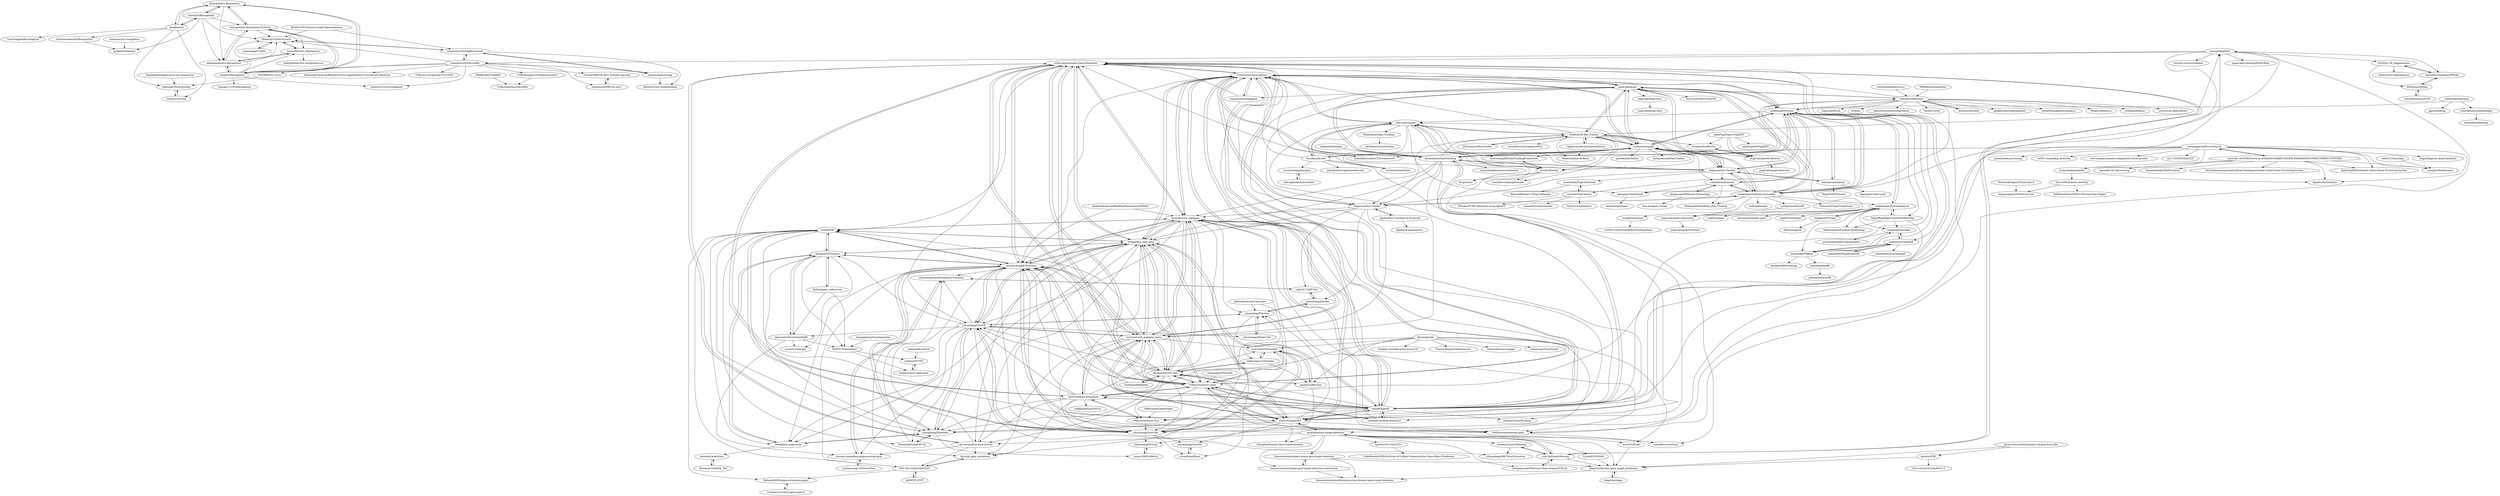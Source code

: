 digraph G {
"thuyngch/Iris-Recognition" -> "thuyngch/Iris-Recognition-PyTorch"
"thuyngch/Iris-Recognition" -> "bernii/IrisRecognition"
"thuyngch/Iris-Recognition" -> "mvjq/IrisRecognition"
"thuyngch/Iris-Recognition" -> "Qingbao/iris"
"thuyngch/Iris-Recognition" -> "akshatapatel/Iris-Recognition"
"pupil-labs/pupil" -> "CSAILVision/GazeCapture"
"pupil-labs/pupil" -> "trishume/eyeLike"
"pupil-labs/pupil" -> "esdalmaijer/PyGaze"
"pupil-labs/pupil" -> "antoinelame/GazeTracking"
"pupil-labs/pupil" -> "pupil-labs/hmd-eyes"
"pupil-labs/pupil" -> "YutaItoh/3D-Eye-Tracker"
"pupil-labs/pupil" -> "esdalmaijer/webcam-eyetracker"
"pupil-labs/pupil" -> "cvlab-uob/Awesome-Gaze-Estimation"
"pupil-labs/pupil" -> "swook/GazeML"
"pupil-labs/pupil" -> "EyeTrackVR/EyeTrackVR" ["e"=1]
"pupil-labs/pupil" -> "hugochan/Eye-Tracker"
"pupil-labs/pupil" -> "stepacool/Eye-Tracker"
"pupil-labs/pupil" -> "pupil-labs/pupil-community"
"pupil-labs/pupil" -> "mpatacchiola/deepgaze" ["e"=1]
"pupil-labs/pupil" -> "brownhci/WebGazer"
"1996scarlet/OpenVtuber" -> "1996scarlet/Laser-Eye" ["e"=1]
"antoinelame/GazeTracking" -> "CSAILVision/GazeCapture"
"antoinelame/GazeTracking" -> "pupil-labs/pupil"
"antoinelame/GazeTracking" -> "stepacool/Eye-Tracker"
"antoinelame/GazeTracking" -> "swook/GazeML"
"antoinelame/GazeTracking" -> "esdalmaijer/PyGaze"
"antoinelame/GazeTracking" -> "trishume/eyeLike"
"antoinelame/GazeTracking" -> "hysts/pytorch_mpiigaze_demo"
"antoinelame/GazeTracking" -> "cvlab-uob/Awesome-Gaze-Estimation"
"antoinelame/GazeTracking" -> "hugochan/Eye-Tracker"
"antoinelame/GazeTracking" -> "natanielruiz/deep-head-pose" ["e"=1]
"antoinelame/GazeTracking" -> "NVlabs/few_shot_gaze"
"antoinelame/GazeTracking" -> "brownhci/WebGazer"
"antoinelame/GazeTracking" -> "hysts/pytorch_mpiigaze"
"antoinelame/GazeTracking" -> "yinguobing/head-pose-estimation" ["e"=1]
"antoinelame/GazeTracking" -> "YutaItoh/3D-Eye-Tracker"
"natanielruiz/deep-head-pose" -> "swook/GazeML" ["e"=1]
"natanielruiz/deep-head-pose" -> "hysts/pytorch_mpiigaze" ["e"=1]
"natanielruiz/deep-head-pose" -> "Tobias-Fischer/rt_gene" ["e"=1]
"victordibia/handtrack.js" -> "brownhci/WebGazer" ["e"=1]
"kongmunist/Webcam-Eyetracking" -> "luca-ant/gaze_tracker" ["e"=1]
"kongmunist/Webcam-Eyetracking" -> "LukeAllen/optimeyes"
"sethoscope/heatmap" -> "jjguy/heatmap"
"sethoscope/heatmap" -> "esdalmaijer/PyGaze"
"sethoscope/heatmap" -> "LumenResearch/heatmappy"
"shamangary/FSA-Net" -> "Tobias-Fischer/rt_gene" ["e"=1]
"LukeAllen/optimeyes" -> "esdalmaijer/webcam-eyetracker"
"LukeAllen/optimeyes" -> "kongmunist/Webcam-Eyetracking"
"LukeAllen/optimeyes" -> "MohamadZeina/Moby_Eye_Tracking"
"LukeAllen/optimeyes" -> "opengazer/OpenGazer"
"LukeAllen/optimeyes" -> "esdalmaijer/PyGaze"
"erkil1452/gaze360" -> "Tobias-Fischer/rt_gene"
"erkil1452/gaze360" -> "NVlabs/few_shot_gaze"
"erkil1452/gaze360" -> "xucong-zhang/ETH-XGaze"
"erkil1452/gaze360" -> "cvlab-uob/Awesome-Gaze-Estimation"
"erkil1452/gaze360" -> "hysts/pytorch_mpiigaze"
"erkil1452/gaze360" -> "yihuacheng/Gaze-Net"
"erkil1452/gaze360" -> "yihuacheng/Gaze360"
"erkil1452/gaze360" -> "Ahmednull/L2CS-Net"
"erkil1452/gaze360" -> "swook/GazeML"
"erkil1452/gaze360" -> "yihuacheng/Full-face"
"erkil1452/gaze360" -> "yihuacheng/PureGaze"
"erkil1452/gaze360" -> "LifengFan/Human-Gaze-Communication"
"erkil1452/gaze360" -> "ejcgt/attention-target-detection"
"erkil1452/gaze360" -> "WuZhuoran/awesome-gaze"
"erkil1452/gaze360" -> "hysts/pytorch_mpiigaze_demo"
"titoghose/PyTrack" -> "esdalmaijer/PyGazeAnalyser"
"titoghose/PyTrack" -> "dmirman/gazer"
"wells2333/sg-exam" -> "aesophor/hacklympics" ["e"=1]
"Tobias-Fischer/rt_gene" -> "NVlabs/few_shot_gaze"
"Tobias-Fischer/rt_gene" -> "erkil1452/gaze360"
"Tobias-Fischer/rt_gene" -> "xucong-zhang/ETH-XGaze"
"Tobias-Fischer/rt_gene" -> "hysts/pytorch_mpiigaze"
"Tobias-Fischer/rt_gene" -> "swook/GazeML"
"Tobias-Fischer/rt_gene" -> "hysts/pytorch_mpiigaze_demo"
"Tobias-Fischer/rt_gene" -> "cvlab-uob/Awesome-Gaze-Estimation"
"Tobias-Fischer/rt_gene" -> "CSAILVision/GazeCapture"
"Tobias-Fischer/rt_gene" -> "Ahmednull/L2CS-Net"
"Tobias-Fischer/rt_gene" -> "crisie/RecurrentGaze"
"Tobias-Fischer/rt_gene" -> "WuZhuoran/awesome-gaze"
"Tobias-Fischer/rt_gene" -> "yihuacheng/GazeTR"
"Tobias-Fischer/rt_gene" -> "1996scarlet/Laser-Eye"
"Tobias-Fischer/rt_gene" -> "natanielruiz/deep-head-pose" ["e"=1]
"Tobias-Fischer/rt_gene" -> "david-wb/gaze-estimation"
"akshatapatel/Iris-Recognition" -> "Linchunhui/Iris_Recognition"
"akshatapatel/Iris-Recognition" -> "Debatrix/UniNet-Pytorch"
"akshatapatel/Iris-Recognition" -> "mvjq/IrisRecognition"
"akshatapatel/Iris-Recognition" -> "thuyngch/Iris-Recognition-PyTorch"
"swook/GazeML" -> "hysts/pytorch_mpiigaze"
"swook/GazeML" -> "Tobias-Fischer/rt_gene"
"swook/GazeML" -> "cvlab-uob/Awesome-Gaze-Estimation"
"swook/GazeML" -> "NVlabs/few_shot_gaze"
"swook/GazeML" -> "david-wb/gaze-estimation"
"swook/GazeML" -> "CSAILVision/GazeCapture"
"swook/GazeML" -> "hysts/pytorch_mpiigaze_demo"
"swook/GazeML" -> "erkil1452/gaze360"
"swook/GazeML" -> "xucong-zhang/ETH-XGaze"
"swook/GazeML" -> "natanielruiz/deep-head-pose" ["e"=1]
"swook/GazeML" -> "1996scarlet/Laser-Eye"
"swook/GazeML" -> "Ahmednull/L2CS-Net"
"swook/GazeML" -> "shaoanlu/GazeML-keras"
"swook/GazeML" -> "antoinelame/GazeTracking"
"swook/GazeML" -> "pydsgz/DeepVOG"
"recasens/Gaze-Following" -> "svip-lab/GazeFollowing"
"recasens/Gaze-Following" -> "yihuacheng/ARE-GazeEstimation"
"samhforbes/PupillometryR" -> "jwdink/eyetrackingR"
"opengazer/OpenGazer" -> "tiendan/OpenGazer"
"esdalmaijer/PyGazeAnalyser" -> "esdalmaijer/PyGaze"
"esdalmaijer/PyGazeAnalyser" -> "titoghose/PyTrack"
"esdalmaijer/PyGazeAnalyser" -> "ecekt/eyegaze"
"esdalmaijer/PyGazeAnalyser" -> "TobiasRoeddiger/GazePointHeatMap"
"esdalmaijer/PyGazeAnalyser" -> "takyamamoto/Fixation-Densitymap"
"esdalmaijer/PyGazeAnalyser" -> "tmalsburg/saccades"
"esdalmaijer/PyGazeAnalyser" -> "davebraze/FDBeye"
"esdalmaijer/PyGazeAnalyser" -> "adswa/multimatch_gaze" ["e"=1]
"esdalmaijer/PyGazeAnalyser" -> "uxifiit/GazeToolkit"
"esdalmaijer/PyGazeAnalyser" -> "pupil-labs/pupil-community"
"cvlab-uob/Awesome-Gaze-Estimation" -> "NVlabs/few_shot_gaze"
"cvlab-uob/Awesome-Gaze-Estimation" -> "hysts/pytorch_mpiigaze_demo"
"cvlab-uob/Awesome-Gaze-Estimation" -> "Tobias-Fischer/rt_gene"
"cvlab-uob/Awesome-Gaze-Estimation" -> "swook/GazeML"
"cvlab-uob/Awesome-Gaze-Estimation" -> "xucong-zhang/ETH-XGaze"
"cvlab-uob/Awesome-Gaze-Estimation" -> "erkil1452/gaze360"
"cvlab-uob/Awesome-Gaze-Estimation" -> "hysts/pytorch_mpiigaze"
"cvlab-uob/Awesome-Gaze-Estimation" -> "CSAILVision/GazeCapture"
"cvlab-uob/Awesome-Gaze-Estimation" -> "Ahmednull/L2CS-Net"
"cvlab-uob/Awesome-Gaze-Estimation" -> "i-am-shreya/Eye-Gaze-Survey"
"cvlab-uob/Awesome-Gaze-Estimation" -> "yihuacheng/GazeTR"
"cvlab-uob/Awesome-Gaze-Estimation" -> "david-wb/gaze-estimation"
"cvlab-uob/Awesome-Gaze-Estimation" -> "WuZhuoran/awesome-gaze"
"cvlab-uob/Awesome-Gaze-Estimation" -> "svip-lab/GazeFollowing"
"cvlab-uob/Awesome-Gaze-Estimation" -> "swook/EVE"
"NVlabs/few_shot_gaze" -> "xucong-zhang/ETH-XGaze"
"NVlabs/few_shot_gaze" -> "Tobias-Fischer/rt_gene"
"NVlabs/few_shot_gaze" -> "hysts/pytorch_mpiigaze"
"NVlabs/few_shot_gaze" -> "cvlab-uob/Awesome-Gaze-Estimation"
"NVlabs/few_shot_gaze" -> "erkil1452/gaze360"
"NVlabs/few_shot_gaze" -> "hysts/pytorch_mpiigaze_demo"
"NVlabs/few_shot_gaze" -> "yihuacheng/GazeTR"
"NVlabs/few_shot_gaze" -> "swook/GazeML"
"NVlabs/few_shot_gaze" -> "swook/faze_preprocess"
"NVlabs/few_shot_gaze" -> "yihuacheng/PureGaze"
"NVlabs/few_shot_gaze" -> "CSAILVision/GazeCapture"
"NVlabs/few_shot_gaze" -> "swook/EVE"
"NVlabs/few_shot_gaze" -> "zhengyuf/STED-gaze"
"NVlabs/few_shot_gaze" -> "yihuacheng/Gaze-Net"
"NVlabs/few_shot_gaze" -> "Ahmednull/L2CS-Net"
"WuZhuoran/awesome-gaze" -> "crisie/RecurrentGaze"
"hysts/pytorch_mpiigaze" -> "hysts/pytorch_mpiigaze_demo"
"hysts/pytorch_mpiigaze" -> "xucong-zhang/ETH-XGaze"
"hysts/pytorch_mpiigaze" -> "NVlabs/few_shot_gaze"
"hysts/pytorch_mpiigaze" -> "swook/GazeML"
"hysts/pytorch_mpiigaze" -> "Tobias-Fischer/rt_gene"
"hysts/pytorch_mpiigaze" -> "CSAILVision/GazeCapture"
"hysts/pytorch_mpiigaze" -> "erkil1452/gaze360"
"hysts/pytorch_mpiigaze" -> "cvlab-uob/Awesome-Gaze-Estimation"
"hysts/pytorch_mpiigaze" -> "hysts/pl_gaze_estimation"
"hysts/pytorch_mpiigaze" -> "yihuacheng/GazeTR"
"hysts/pytorch_mpiigaze" -> "swook/EVE"
"hysts/pytorch_mpiigaze" -> "yihuacheng/Full-face"
"hysts/pytorch_mpiigaze" -> "Ahmednull/L2CS-Net"
"hysts/pytorch_mpiigaze" -> "WuZhuoran/awesome-gaze"
"hysts/pytorch_mpiigaze" -> "i-am-shreya/Eye-Gaze-Survey"
"stepacool/Eye-Tracker" -> "esdalmaijer/PyGaze"
"stepacool/Eye-Tracker" -> "antoinelame/GazeTracking"
"stepacool/Eye-Tracker" -> "esdalmaijer/webcam-eyetracker"
"stepacool/Eye-Tracker" -> "YutaItoh/3D-Eye-Tracker"
"stepacool/Eye-Tracker" -> "hugochan/Eye-Tracker"
"stepacool/Eye-Tracker" -> "LukeAllen/optimeyes"
"stepacool/Eye-Tracker" -> "CSAILVision/GazeCapture"
"stepacool/Eye-Tracker" -> "simonarvin/eyeloop"
"stepacool/Eye-Tracker" -> "trishume/eyeLike"
"stepacool/Eye-Tracker" -> "arnavdutta/Pupil-Detection"
"stepacool/Eye-Tracker" -> "pupil-labs/pupil"
"stepacool/Eye-Tracker" -> "iitmcvg/eye-gaze"
"HzDmS/gaze_redirection" -> "IIGROUP/interpGaze" ["e"=1]
"HzDmS/gaze_redirection" -> "zhengyuf/STED-gaze" ["e"=1]
"HzDmS/gaze_redirection" -> "AlessandroRuzzi/GazeNeRF" ["e"=1]
"pupil-labs/pupil-community" -> "pupil-labs/pupil-tutorials"
"pydsgz/DeepVOG" -> "horizon-research/edgaze"
"pydsgz/DeepVOG" -> "1996scarlet/Laser-Eye"
"pydsgz/DeepVOG" -> "th2l/Eye_VR_Segmentation"
"pydsgz/DeepVOG" -> "WuZhuoran/awesome-gaze"
"pydsgz/DeepVOG" -> "AayushKrChaudhary/RITnet"
"pydsgz/DeepVOG" -> "cvlab-uob/Awesome-Gaze-Estimation"
"pydsgz/DeepVOG" -> "xiamenwcy/IrisParseNet"
"pydsgz/DeepVOG" -> "pupal-deep-learning/PuPal-Beta"
"szydej/GazeFlowAPI" -> "szydej/GazeCloud"
"xiamenwcy/IrisParseNet" -> "xiamenwcy/IrisSegBenchmark"
"xiamenwcy/IrisParseNet" -> "mzmmoazam/irisSeg"
"xiamenwcy/IrisParseNet" -> "CVRL/iris-recognition-OTS-DNN"
"xiamenwcy/IrisParseNet" -> "Debatrix/UniNet-Pytorch"
"xiamenwcy/IrisParseNet" -> "CVRL/RaspberryPiOpenSourceIris"
"xiamenwcy/IrisParseNet" -> "wowotou1022/IrisSegment"
"xiamenwcy/IrisParseNet" -> "mvjq/IrisRecognition"
"xiamenwcy/IrisParseNet" -> "xiamenwcy/NIR-ISL-2021"
"xiamenwcy/IrisParseNet" -> "5455945/Iris_Osiris"
"xiamenwcy/IrisParseNet" -> "whisney/NIR-ISL2021-Transfer-learning"
"xiamenwcy/IrisParseNet" -> "HalmstadUniversityBiometrics/Iris-Segmentation-Groundtruth-Database"
"oveddan/runwayml-gazecapture" -> "RichardoMrMu/gaze-estimation-paper"
"thanhkien84/opensourse-iris-recognition" -> "Abhishek-MLDL/IrisSeg"
"captjevans/JevonsCameraViewer" -> "Makeroni/Eye-of-Horus"
"captjevans/JevonsCameraViewer" -> "YutaItoh/3D-Eye-Tracker"
"arnavdutta/Pupil-Detection" -> "HassanRehman11/Pupil-Detection"
"arnavdutta/Pupil-Detection" -> "isohrab/Pupil-locator"
"bernii/IrisRecognition" -> "Qingbao/iris"
"bernii/IrisRecognition" -> "thuyngch/Iris-Recognition"
"bernii/IrisRecognition" -> "akshatapatel/Iris-Recognition"
"bernii/IrisRecognition" -> "goldeni/Goldeneye"
"bernii/IrisRecognition" -> "Debatrix/UniNet-Pytorch"
"bernii/IrisRecognition" -> "thuyngch/Iris-Recognition-PyTorch"
"mvjq/IrisRecognition" -> "akshatapatel/Iris-Recognition"
"mvjq/IrisRecognition" -> "thuyngch/Iris-Recognition-PyTorch"
"mvjq/IrisRecognition" -> "Linchunhui/Iris_Recognition"
"mvjq/IrisRecognition" -> "Debatrix/UniNet-Pytorch"
"mvjq/IrisRecognition" -> "thuyngch/Iris-Recognition"
"mvjq/IrisRecognition" -> "hasugi1111/IrisRecognition"
"mvjq/IrisRecognition" -> "wowotou1022/IrisSegment"
"Debatrix/UniNet-Pytorch" -> "yuanmingqi/UniNet"
"Debatrix/UniNet-Pytorch" -> "Linchunhui/Iris_Recognition"
"Debatrix/UniNet-Pytorch" -> "xiamenwcy/IrisSegBenchmark"
"Qingbao/iris" -> "bernii/IrisRecognition"
"Qingbao/iris" -> "Abhishek-MLDL/IrisSeg"
"Qingbao/iris" -> "chandravadans/IrisRecognition"
"Qingbao/iris" -> "thuyngch/Iris-Recognition"
"Qingbao/iris" -> "YuanYonggod/BurningEyes"
"Qingbao/iris" -> "sbanerj1/IrisSeg"
"svip-lab/GazeFollowing" -> "rohitgajawada/Where-are-they-looking-PyTorch"
"svip-lab/GazeFollowing" -> "recasens/Gaze-Following"
"svip-lab/GazeFollowing" -> "ejcgt/attention-target-detection"
"svip-lab/GazeFollowing" -> "idiap/multimodal_gaze_target_prediction"
"svip-lab/GazeFollowing" -> "cvlab-uob/Awesome-Gaze-Estimation"
"errollw/EyeTab" -> "eyetrackingDB/GazeTrackingFramework"
"errollw/EyeTab" -> "Krigu/Gaze"
"errollw/EyeTab" -> "iitmcvg/eye-gaze"
"errollw/EyeTab" -> "LeszekSwirski/pupiltracker"
"errollw/EyeTab" -> "crisie/RecurrentGaze"
"Walleclipse/Gaze_Tracking" -> "devinbarry/GazeTracker"
"isohrab/Pupil-locator" -> "arnavdutta/Pupil-Detection"
"isohrab/Pupil-locator" -> "MCodez/PUPIL-Detection-using-OpenCV"
"isohrab/Pupil-locator" -> "LeszekSwirski/eyemodel"
"isohrab/Pupil-locator" -> "Fjaviervera/DeepEye"
"tmalsburg/saccades" -> "jwdink/eyetrackingR"
"tmalsburg/saccades" -> "psychoinformatics-de/remodnav"
"rohitgajawada/Where-are-they-looking-PyTorch" -> "svip-lab/GazeFollowing"
"gdubrg/Eye-Tracking-for-Everyone" -> "hugochan/Eye-Tracker"
"gdubrg/Eye-Tracking-for-Everyone" -> "djpetti/isl-gazecapture"
"xiamenwcy/IrisSegBenchmark" -> "xiamenwcy/IrisParseNet"
"xiamenwcy/IrisSegBenchmark" -> "Debatrix/UniNet-Pytorch"
"xiamenwcy/IrisSegBenchmark" -> "mzmmoazam/irisSeg"
"xiamenwcy/IrisSegBenchmark" -> "RahulSriv/Iris-Segmentation"
"mzmmoazam/irisSeg" -> "RahulSriv/Iris-Segmentation"
"mzmmoazam/irisSeg" -> "xiamenwcy/IrisSegBenchmark"
"5455945/Iris_Osiris" -> "Abhishek-MLDL/IrisSeg"
"Linchunhui/Iris_Recognition" -> "AndrejHafner/iris-recognition-cnn"
"Linchunhui/Iris_Recognition" -> "Debatrix/UniNet-Pytorch"
"Linchunhui/Iris_Recognition" -> "akshatapatel/Iris-Recognition"
"MIDIBlocks/handsfree" -> "brownhci/WebGazer" ["e"=1]
"vardanagarwal/Proctoring-AI" -> "narender-rk10/MyProctor.ai-AI-BASED-SMART-ONLINE-EXAMINATION-PROCTORING-SYSYTEM"
"vardanagarwal/Proctoring-AI" -> "tusharnankani/Aankh"
"vardanagarwal/Proctoring-AI" -> "yinguobing/cnn-facial-landmark" ["e"=1]
"vardanagarwal/Proctoring-AI" -> "antoinelame/GazeTracking"
"vardanagarwal/Proctoring-AI" -> "openedx/edx-proctoring"
"vardanagarwal/Proctoring-AI" -> "AgnellusX1/GodsEye"
"vardanagarwal/Proctoring-AI" -> "AparGarg99/Intelligent-Online-Exam-Proctoring-System"
"vardanagarwal/Proctoring-AI" -> "ee09115/spoofing_detection" ["e"=1]
"vardanagarwal/Proctoring-AI" -> "aws-samples/amazon-rekognition-virtual-proctor"
"vardanagarwal/Proctoring-AI" -> "aesophor/hacklympics"
"vardanagarwal/Proctoring-AI" -> "raj713335/INTELEGIX"
"vardanagarwal/Proctoring-AI" -> "david-wb/gaze-estimation"
"zhangqianhui/GazeAnimation" -> "IIGROUP/interpGaze" ["e"=1]
"Ascend-Research/HeadPoseEstimation-WHENet" -> "hysts/pytorch_mpiigaze" ["e"=1]
"Ascend-Research/HeadPoseEstimation-WHENet" -> "xucong-zhang/ETH-XGaze" ["e"=1]
"simonarvin/eyeloop" -> "stepacool/Eye-Tracker"
"simonarvin/eyeloop" -> "esdalmaijer/PyGaze"
"simonarvin/eyeloop" -> "HugoM25/Pythosaic" ["e"=1]
"simonarvin/eyeloop" -> "Destaq/low-face-mode"
"thuyngch/Iris-Recognition-PyTorch" -> "thuyngch/Iris-Recognition"
"thuyngch/Iris-Recognition-PyTorch" -> "Debatrix/UniNet-Pytorch"
"thuyngch/Iris-Recognition-PyTorch" -> "mvjq/IrisRecognition"
"thuyngch/Iris-Recognition-PyTorch" -> "akshatapatel/Iris-Recognition"
"thuyngch/Iris-Recognition-PyTorch" -> "Linchunhui/Iris_Recognition"
"esdalmaijer/webcam-eyetracker" -> "esdalmaijer/PyGaze"
"esdalmaijer/webcam-eyetracker" -> "LukeAllen/optimeyes"
"esdalmaijer/webcam-eyetracker" -> "trishume/eyeLike"
"esdalmaijer/webcam-eyetracker" -> "MohamadZeina/Moby_Eye_Tracking"
"esdalmaijer/webcam-eyetracker" -> "stepacool/Eye-Tracker"
"esdalmaijer/webcam-eyetracker" -> "esdalmaijer/PyGazeAnalyser"
"esdalmaijer/webcam-eyetracker" -> "pupil-labs/pupil-community"
"esdalmaijer/webcam-eyetracker" -> "pupil-labs/pupil"
"esdalmaijer/webcam-eyetracker" -> "hugochan/Eye-Tracker"
"esdalmaijer/webcam-eyetracker" -> "PrincetonVision/TurkerGaze"
"esdalmaijer/webcam-eyetracker" -> "xef6/eyetracker"
"esdalmaijer/webcam-eyetracker" -> "szydej/GazeFlowAPI"
"esdalmaijer/webcam-eyetracker" -> "pydsgz/DeepVOG"
"1996scarlet/Laser-Eye" -> "david-wb/gaze-estimation"
"1996scarlet/Laser-Eye" -> "yihuacheng/Gaze-Net"
"xucong-zhang/ETH-XGaze" -> "hysts/pytorch_mpiigaze"
"xucong-zhang/ETH-XGaze" -> "NVlabs/few_shot_gaze"
"xucong-zhang/ETH-XGaze" -> "swook/EVE"
"xucong-zhang/ETH-XGaze" -> "hysts/pytorch_mpiigaze_demo"
"xucong-zhang/ETH-XGaze" -> "Tobias-Fischer/rt_gene"
"xucong-zhang/ETH-XGaze" -> "erkil1452/gaze360"
"xucong-zhang/ETH-XGaze" -> "VIPL-TAL-GAZE/GAZE2021"
"xucong-zhang/ETH-XGaze" -> "yihuacheng/PureGaze"
"xucong-zhang/ETH-XGaze" -> "hysts/pl_gaze_estimation"
"xucong-zhang/ETH-XGaze" -> "yihuacheng/GazeTR"
"xucong-zhang/ETH-XGaze" -> "cvlab-uob/Awesome-Gaze-Estimation"
"xucong-zhang/ETH-XGaze" -> "zhengyuf/STED-gaze"
"xucong-zhang/ETH-XGaze" -> "yihuacheng/GazeEstimation-Summary"
"xucong-zhang/ETH-XGaze" -> "yihuacheng/Gaze-Net"
"xucong-zhang/ETH-XGaze" -> "swook/faze_preprocess"
"hysts/pytorch_mpiigaze_demo" -> "hysts/pytorch_mpiigaze"
"hysts/pytorch_mpiigaze_demo" -> "xucong-zhang/ETH-XGaze"
"hysts/pytorch_mpiigaze_demo" -> "cvlab-uob/Awesome-Gaze-Estimation"
"hysts/pytorch_mpiigaze_demo" -> "Tobias-Fischer/rt_gene"
"hysts/pytorch_mpiigaze_demo" -> "NVlabs/few_shot_gaze"
"hysts/pytorch_mpiigaze_demo" -> "hysts/pl_gaze_estimation"
"hysts/pytorch_mpiigaze_demo" -> "david-wb/gaze-estimation"
"hysts/pytorch_mpiigaze_demo" -> "swook/GazeML"
"hysts/pytorch_mpiigaze_demo" -> "Ahmednull/L2CS-Net"
"hysts/pytorch_mpiigaze_demo" -> "yihuacheng/GazeTR"
"hysts/pytorch_mpiigaze_demo" -> "CSAILVision/GazeCapture"
"hysts/pytorch_mpiigaze_demo" -> "yihuacheng/Gaze-Net"
"hysts/pytorch_mpiigaze_demo" -> "eververas/3DGazeNet"
"hysts/pytorch_mpiigaze_demo" -> "swook/EVE"
"hysts/pytorch_mpiigaze_demo" -> "erkil1452/gaze360"
"czero69/acomoeye-NN" -> "RSKothari/EllSeg"
"glefundes/mobile-face-gaze" -> "yihuacheng/Full-face"
"glefundes/mobile-face-gaze" -> "WuZhuoran/awesome-gaze"
"AayushKrChaudhary/RITnet" -> "RSKothari/EllSeg"
"AayushKrChaudhary/RITnet" -> "th2l/Eye_VR_Segmentation"
"CVRL/RaspberryPiOpenSourceIris" -> "CVRL/OpenSourceIrisPAD"
"RenMin1991/Dyamic-Graph-Representation" -> "Debatrix/UniNet-Pytorch"
"RenMin1991/Dyamic-Graph-Representation" -> "xiamenwcy/IrisSegBenchmark"
"swook/EVE" -> "xucong-zhang/ETH-XGaze"
"swook/EVE" -> "yihuacheng/Gaze-Net"
"swook/EVE" -> "NVlabs/few_shot_gaze"
"swook/EVE" -> "zhengyuf/STED-gaze"
"swook/EVE" -> "swook/faze_preprocess"
"swook/EVE" -> "DreamtaleCore/PnP-GA"
"swook/EVE" -> "VIPL-TAL-GAZE/GAZE2021"
"swook/EVE" -> "WuZhuoran/awesome-gaze"
"swook/EVE" -> "yihuacheng/PureGaze"
"swook/EVE" -> "hysts/pytorch_mpiigaze"
"swook/EVE" -> "RichardoMrMu/gaze-estimation-paper"
"ejcgt/attention-target-detection" -> "svip-lab/GazeFollowing"
"ejcgt/attention-target-detection" -> "francescotonini/object-aware-gaze-target-detection"
"ejcgt/attention-target-detection" -> "erkil1452/gaze360"
"ejcgt/attention-target-detection" -> "LifengFan/Human-Gaze-Communication"
"ejcgt/attention-target-detection" -> "idiap/multimodal_gaze_target_prediction"
"ejcgt/attention-target-detection" -> "francescotonini/human-gaze-target-detection-transformer"
"ejcgt/attention-target-detection" -> "Crystal2333/DAM"
"ejcgt/attention-target-detection" -> "i-am-shreya/Eye-Gaze-Survey"
"ejcgt/attention-target-detection" -> "rohitgajawada/Where-are-they-looking-PyTorch"
"ejcgt/attention-target-detection" -> "upeee/GOO-GAZE2021"
"ejcgt/attention-target-detection" -> "hustvl/ViTGaze" ["e"=1]
"ejcgt/attention-target-detection" -> "recasens/Gaze-Following"
"ejcgt/attention-target-detection" -> "xucong-zhang/ETH-XGaze"
"swook/faze_preprocess" -> "zhengyuf/STED-gaze"
"swook/faze_preprocess" -> "yihuacheng/PureGaze"
"swook/faze_preprocess" -> "leeisack/LatentGaze"
"david-wb/gaze-estimation" -> "swook/GazeML"
"david-wb/gaze-estimation" -> "hysts/pytorch_mpiigaze_demo"
"david-wb/gaze-estimation" -> "NVlabs/few_shot_gaze"
"david-wb/gaze-estimation" -> "xucong-zhang/ETH-XGaze"
"david-wb/gaze-estimation" -> "1996scarlet/Laser-Eye"
"david-wb/gaze-estimation" -> "ycdhqzhiai/Gaze-PFLD"
"david-wb/gaze-estimation" -> "cvlab-uob/Awesome-Gaze-Estimation"
"david-wb/gaze-estimation" -> "yihuacheng/PureGaze"
"david-wb/gaze-estimation" -> "yihuacheng/Gaze-Net"
"david-wb/gaze-estimation" -> "yihuacheng/GazeTR"
"david-wb/gaze-estimation" -> "hysts/pytorch_mpiigaze"
"david-wb/gaze-estimation" -> "hysts/pl_gaze_estimation"
"david-wb/gaze-estimation" -> "i-am-shreya/Eye-Gaze-Survey"
"david-wb/gaze-estimation" -> "eververas/3DGazeNet"
"david-wb/gaze-estimation" -> "Tobias-Fischer/rt_gene"
"pupil-labs/pye3d-detector" -> "tcsantini/EyeRecToo"
"pupil-labs/pye3d-detector" -> "pupil-labs/pupil-detectors"
"th2l/Eye_VR_Segmentation" -> "ofirkris/Eye-Segmentation"
"th2l/Eye_VR_Segmentation" -> "AayushKrChaudhary/RITnet"
"th2l/Eye_VR_Segmentation" -> "RSKothari/EllSeg"
"szydej/GazeCloud" -> "ruw001/GazeCloudAPIEyeTrackingDemo"
"eyetrackingDB/GazeTrackingFramework" -> "errollw/EyeTab"
"weihaox/DCMIT" -> "weihaox/arxiv-daily-tools"
"iPRoBe-lab/D-NetPAD" -> "CVRL/OpenSourceIrisPAD"
"vladmandic/human" -> "antoinelame/GazeTracking" ["e"=1]
"yihuacheng/Gaze-Net" -> "yihuacheng/Full-face"
"yihuacheng/Gaze-Net" -> "yihuacheng/DVGaze"
"yihuacheng/Gaze-Net" -> "yihuacheng/Mnist"
"yihuacheng/Gaze-Net" -> "swook/EVE"
"yihuacheng/Gaze-Net" -> "eververas/3DGazeNet"
"yihuacheng/Gaze-Net" -> "yihuacheng/Gaze360"
"yihuacheng/Gaze-Net" -> "yihuacheng/GazeTR"
"vigil1917/AFF-Net" -> "yihuacheng/Itracker"
"vigil1917/AFF-Net" -> "yihuacheng/GazeEstimation-Summary"
"jwdink/eyetrackingR" -> "samhforbes/PupillometryR"
"jwdink/eyetrackingR" -> "davebraze/FDBeye"
"jwdink/eyetrackingR" -> "tmalsburg/saccades"
"jwdink/eyetrackingR" -> "samhforbes/eyetrackingR"
"i-am-shreya/Eye-Gaze-Survey" -> "VIPL-TAL-GAZE/GAZE2021"
"i-am-shreya/Eye-Gaze-Survey" -> "xucong-zhang/ETH-XGaze"
"i-am-shreya/Eye-Gaze-Survey" -> "NVlabs/few_shot_gaze"
"i-am-shreya/Eye-Gaze-Survey" -> "cvlab-uob/Awesome-Gaze-Estimation"
"i-am-shreya/Eye-Gaze-Survey" -> "hysts/pl_gaze_estimation"
"i-am-shreya/Eye-Gaze-Survey" -> "xucong-zhang/data-preprocessing-gaze"
"narender-rk10/MyProctor.ai-AI-BASED-SMART-ONLINE-EXAMINATION-PROCTORING-SYSYTEM" -> "vardanagarwal/Proctoring-AI"
"narender-rk10/MyProctor.ai-AI-BASED-SMART-ONLINE-EXAMINATION-PROCTORING-SYSYTEM" -> "tusharnankani/Aankh"
"narender-rk10/MyProctor.ai-AI-BASED-SMART-ONLINE-EXAMINATION-PROCTORING-SYSYTEM" -> "narender-rk10/proctoring"
"narender-rk10/MyProctor.ai-AI-BASED-SMART-ONLINE-EXAMINATION-PROCTORING-SYSYTEM" -> "hemantkarekar/MyProctorAI"
"narender-rk10/MyProctor.ai-AI-BASED-SMART-ONLINE-EXAMINATION-PROCTORING-SYSYTEM" -> "AgnellusX1/GodsEye"
"narender-rk10/MyProctor.ai-AI-BASED-SMART-ONLINE-EXAMINATION-PROCTORING-SYSYTEM" -> "AparGarg99/Intelligent-Online-Exam-Proctoring-System"
"narender-rk10/MyProctor.ai-AI-BASED-SMART-ONLINE-EXAMINATION-PROCTORING-SYSYTEM" -> "aesophor/hacklympics"
"narender-rk10/MyProctor.ai-AI-BASED-SMART-ONLINE-EXAMINATION-PROCTORING-SYSYTEM" -> "krishnakumaragrawal/Artificial-Intelligence-based-Online-Exam-Proctoring-System"
"yihuacheng/GazeTR" -> "yihuacheng/Full-face"
"yihuacheng/GazeTR" -> "yihuacheng/PureGaze"
"yihuacheng/GazeTR" -> "xucong-zhang/ETH-XGaze"
"yihuacheng/GazeTR" -> "yihuacheng/Gaze-Net"
"yihuacheng/GazeTR" -> "NVlabs/few_shot_gaze"
"yihuacheng/GazeTR" -> "DreamtaleCore/PnP-GA"
"yihuacheng/GazeTR" -> "yihuacheng/Dilated-Net"
"yihuacheng/GazeTR" -> "yihuacheng/GazeEstimation-Summary"
"yihuacheng/GazeTR" -> "hysts/pytorch_mpiigaze_demo"
"yihuacheng/GazeTR" -> "AlessandroRuzzi/GazeNeRF"
"yihuacheng/GazeTR" -> "yihuacheng/ARE-GazeEstimation"
"yihuacheng/GazeTR" -> "xucong-zhang/data-preprocessing-gaze"
"yihuacheng/GazeTR" -> "swook/faze_preprocess"
"yihuacheng/GazeTR" -> "zhengyuf/STED-gaze"
"xiamenwcy/NIR-ISL-2021" -> "whisney/NIR-ISL2021-Transfer-learning"
"whisney/NIR-ISL2021-Transfer-learning" -> "xiamenwcy/NIR-ISL-2021"
"RichardoMrMu/gaze-estimation-paper" -> "oveddan/runwayml-gazecapture"
"openPupil/Open-PupilEXT" -> "tcsantini/EyeRecToo"
"openPupil/Open-PupilEXT" -> "openPupil/PyPupilEXT"
"openPupil/Open-PupilEXT" -> "isohrab/Pupil-locator"
"openPupil/Open-PupilEXT" -> "pupil-labs/pye3d-detector"
"zhengyuf/STED-gaze" -> "AlessandroRuzzi/GazeNeRF"
"zhengyuf/STED-gaze" -> "swook/faze_preprocess"
"zhengyuf/STED-gaze" -> "xucong-zhang/ETH-XGaze"
"zhengyuf/STED-gaze" -> "NVlabs/few_shot_gaze"
"zhengyuf/STED-gaze" -> "HzDmS/gaze_redirection" ["e"=1]
"zhengyuf/STED-gaze" -> "yihuacheng/PureGaze"
"zhengyuf/STED-gaze" -> "swook/EVE"
"zhengyuf/STED-gaze" -> "IIGROUP/interpGaze"
"zhengyuf/STED-gaze" -> "jswati31/cuda-ghr"
"yihuacheng/Dilated-Net" -> "yihuacheng/Full-face"
"yihuacheng/Itracker" -> "vigil1917/AFF-Net"
"yihuacheng/Itracker" -> "yihuacheng/Full-face"
"iitmcvg/eye-gaze" -> "errollw/EyeTab"
"iitmcvg/eye-gaze" -> "Walleclipse/Gaze_Tracking"
"iitmcvg/eye-gaze" -> "eyetrackingDB/GazeTrackingFramework"
"iitmcvg/eye-gaze" -> "trishume/SmartGaze"
"iitmcvg/eye-gaze" -> "elucideye/drishti"
"iitmcvg/eye-gaze" -> "CSAILVision/GazeCapture"
"iitmcvg/eye-gaze" -> "opengazer/OpenGazer"
"iitmcvg/eye-gaze" -> "swook/GazeML"
"iitmcvg/eye-gaze" -> "YutaItoh/3D-Eye-Tracker"
"iitmcvg/eye-gaze" -> "Krigu/Gaze"
"iitmcvg/eye-gaze" -> "TadasBaltrusaitis/CLM-framework" ["e"=1]
"IIGROUP/interpGaze" -> "weihaox/DCMIT"
"IIGROUP/interpGaze" -> "weihaox/arxiv-daily-tools"
"bjj9/EVE_SCPT" -> "VIPL-TAL-GAZE/GAZE2021"
"upeee/GOO-GAZE2021" -> "CodeMonsterPHD/GaTector-A-Unified-Framework-for-Gaze-Object-Prediction"
"Crystal2333/DAM" -> "idiap/multimodal_gaze_target_prediction"
"chili-epfl/attention-tracker" -> "severin-lemaignan/gazr"
"davebraze/FDBeye" -> "jwdink/eyetrackingR"
"davebraze/FDBeye" -> "jashubbard/edfR"
"davebraze/FDBeye" -> "dmbates/RePsychLing"
"davebraze/FDBeye" -> "tmalsburg/saccades"
"DreamtaleCore/PnP-GA" -> "yihuacheng/PureGaze"
"DreamtaleCore/PnP-GA" -> "yihuacheng/GazeEstimation-Summary"
"yihuacheng/Mnist" -> "yihuacheng/Gaze360"
"RSKothari/EllSeg" -> "AayushKrChaudhary/RITnet"
"RSKothari/EllSeg" -> "czero69/acomoeye-NN"
"VIPL-TAL-GAZE/GAZE2021" -> "bjj9/EVE_SCPT"
"VIPL-TAL-GAZE/GAZE2021" -> "hysts/pl_gaze_estimation"
"VIPL-TAL-GAZE/GAZE2021" -> "RichardoMrMu/gaze-estimation-paper"
"yihuacheng/Gaze360" -> "yihuacheng/Mnist"
"yihuacheng/Full-face" -> "yihuacheng/Dilated-Net"
"yihuacheng/Full-face" -> "yihuacheng/GazeTR"
"yihuacheng/Full-face" -> "yihuacheng/Itracker"
"yihuacheng/Full-face" -> "yihuacheng/Mnist"
"yuanmingqi/UniNet" -> "Debatrix/UniNet-Pytorch"
"sbanerj1/IrisSeg" -> "Abhishek-MLDL/IrisSeg"
"Ahmednull/L2CS-Net" -> "yakhyo/gaze-estimation"
"Ahmednull/L2CS-Net" -> "hysts/pytorch_mpiigaze_demo"
"Ahmednull/L2CS-Net" -> "xucong-zhang/ETH-XGaze"
"Ahmednull/L2CS-Net" -> "NVlabs/few_shot_gaze"
"Ahmednull/L2CS-Net" -> "erkil1452/gaze360"
"Ahmednull/L2CS-Net" -> "zgchen33/MCGaze"
"Ahmednull/L2CS-Net" -> "eververas/3DGazeNet"
"Ahmednull/L2CS-Net" -> "cvlab-uob/Awesome-Gaze-Estimation"
"Ahmednull/L2CS-Net" -> "Tobias-Fischer/rt_gene"
"Ahmednull/L2CS-Net" -> "hysts/pytorch_mpiigaze"
"Ahmednull/L2CS-Net" -> "yihuacheng/PureGaze"
"Ahmednull/L2CS-Net" -> "thohemp/6DRepNet" ["e"=1]
"Ahmednull/L2CS-Net" -> "i-am-shreya/Eye-Gaze-Survey"
"Ahmednull/L2CS-Net" -> "yihuacheng/Gaze-Net"
"Ahmednull/L2CS-Net" -> "yihuacheng/GazeTR"
"thohemp/6DRepNet" -> "Ahmednull/L2CS-Net" ["e"=1]
"thohemp/6DRepNet" -> "xucong-zhang/ETH-XGaze" ["e"=1]
"LumenResearch/heatmappy" -> "durandtibo/heatmap"
"ShyrenMore/InterviewPrep" -> "SiddhantDembi/SEM-4-Previous-Year-Papers"
"ShyrenMore/InterviewPrep" -> "deepprajapati25/Network-Lab"
"severin-lemaignan/gazr" -> "chili-epfl/attention-tracker"
"tusharnankani/Aankh" -> "AgnellusX1/GodsEye"
"tusharnankani/Aankh" -> "ShyrenMore/InterviewPrep"
"yihuacheng/PureGaze" -> "DreamtaleCore/PnP-GA"
"yihuacheng/PureGaze" -> "yihuacheng/GazeTR"
"yihuacheng/PureGaze" -> "swook/faze_preprocess"
"yihuacheng/PureGaze" -> "xucong-zhang/ETH-XGaze"
"yihuacheng/PureGaze" -> "caixin1998/UnReGA"
"yihuacheng/GazeEstimation-Summary" -> "xucong-zhang/data-preprocessing-gaze"
"yihuacheng/GazeEstimation-Summary" -> "vigil1917/AFF-Net"
"jashubbard/edfR" -> "jashubbard/itrackR"
"hysts/pl_gaze_estimation" -> "VIPL-TAL-GAZE/GAZE2021"
"kyotovision-public/dynamic-3d-gaze-from-afar" -> "nkuhzx/GFIE"
"kyotovision-public/dynamic-3d-gaze-from-afar" -> "idiap/multimodal_gaze_target_prediction"
"brownhci/WebGazer" -> "auduno/clmtrackr" ["e"=1]
"brownhci/WebGazer" -> "antoinelame/GazeTracking"
"brownhci/WebGazer" -> "esdalmaijer/PyGaze"
"brownhci/WebGazer" -> "CSAILVision/GazeCapture"
"brownhci/WebGazer" -> "googlecreativelab/anypixel" ["e"=1]
"brownhci/WebGazer" -> "pupil-labs/pupil"
"brownhci/WebGazer" -> "eduardolundgren/tracking.js" ["e"=1]
"brownhci/WebGazer" -> "Nickersoft/push.js" ["e"=1]
"brownhci/WebGazer" -> "rishabhp/bideo.js" ["e"=1]
"brownhci/WebGazer" -> "esdalmaijer/webcam-eyetracker"
"brownhci/WebGazer" -> "mtschirs/js-objectdetect" ["e"=1]
"brownhci/WebGazer" -> "jspsych/jsPsych" ["e"=1]
"brownhci/WebGazer" -> "turbo/js" ["e"=1]
"brownhci/WebGazer" -> "spencermountain/compromise" ["e"=1]
"brownhci/WebGazer" -> "TalAter/UpUp" ["e"=1]
"auduno/clmtrackr" -> "brownhci/WebGazer" ["e"=1]
"mpatacchiola/deepgaze" -> "CSAILVision/GazeCapture" ["e"=1]
"mpatacchiola/deepgaze" -> "swook/GazeML" ["e"=1]
"mpatacchiola/deepgaze" -> "cvlab-uob/Awesome-Gaze-Estimation" ["e"=1]
"pupil-labs/hmd-eyes" -> "pupil-labs/pupil-docs"
"eververas/3DGazeNet" -> "yihuacheng/Gaze-Net"
"eververas/3DGazeNet" -> "yakhyo/gaze-estimation"
"eververas/3DGazeNet" -> "zgchen33/MCGaze"
"eververas/3DGazeNet" -> "yihuacheng/PureGaze"
"Abhishek-MLDL/IrisSeg" -> "sbanerj1/IrisSeg"
"dbseorms16/HAZE_Net" -> "leeisack/LatentGaze"
"idiap/multimodal_gaze_target_prediction" -> "francescotonini/multimodal-across-domains-gaze-target-detection"
"idiap/multimodal_gaze_target_prediction" -> "idiap/sharingan"
"leeisack/LatentGaze" -> "dbseorms16/HAZE_Net"
"caixin1998/UnReGA" -> "yihuacheng/DVGaze"
"zgchen33/MCGaze" -> "yihuacheng/DVGaze"
"zgchen33/MCGaze" -> "eververas/3DGazeNet"
"ShashankGupta10/Unix-Sem-4" -> "deepprajapati25/Network-Lab"
"trishume/eyeLike" -> "pupil-labs/pupil"
"trishume/eyeLike" -> "esdalmaijer/webcam-eyetracker"
"trishume/eyeLike" -> "CSAILVision/GazeCapture"
"trishume/eyeLike" -> "esdalmaijer/PyGaze"
"trishume/eyeLike" -> "elucideye/drishti"
"trishume/eyeLike" -> "antoinelame/GazeTracking"
"trishume/eyeLike" -> "YutaItoh/3D-Eye-Tracker"
"trishume/eyeLike" -> "iitmcvg/eye-gaze"
"trishume/eyeLike" -> "errollw/EyeTab"
"trishume/eyeLike" -> "eyetrackingDB/GazeTrackingFramework"
"trishume/eyeLike" -> "LukeAllen/optimeyes"
"trishume/eyeLike" -> "stepacool/Eye-Tracker"
"trishume/eyeLike" -> "patrikhuber/4dface" ["e"=1]
"trishume/eyeLike" -> "kylemcdonald/FaceTracker" ["e"=1]
"trishume/eyeLike" -> "TadasBaltrusaitis/CLM-framework" ["e"=1]
"elucideye/drishti" -> "iitmcvg/eye-gaze"
"elucideye/drishti" -> "trishume/eyeLike"
"elucideye/drishti" -> "trishume/SmartGaze"
"elucideye/drishti" -> "severin-lemaignan/gazr"
"elucideye/drishti" -> "patrikhuber/superviseddescent" ["e"=1]
"elucideye/drishti" -> "CSAILVision/GazeCapture"
"elucideye/drishti" -> "shaoanlu/GazeML-keras"
"AlessandroRuzzi/GazeNeRF" -> "zhengyuf/STED-gaze"
"AlessandroRuzzi/GazeNeRF" -> "xucong-zhang/data-preprocessing-gaze"
"AlessandroRuzzi/GazeNeRF" -> "jswati31/cuda-ghr"
"AlessandroRuzzi/GazeNeRF" -> "IIGROUP/interpGaze"
"xucong-zhang/data-preprocessing-gaze" -> "yunhanwang1105/GazeTech"
"xucong-zhang/data-preprocessing-gaze" -> "yihuacheng/GazeEstimation-Summary"
"yihuacheng/DVGaze" -> "caixin1998/UnReGA"
"francescotonini/object-aware-gaze-target-detection" -> "francescotonini/human-gaze-target-detection-transformer"
"francescotonini/object-aware-gaze-target-detection" -> "francescotonini/multimodal-across-domains-gaze-target-detection"
"francescotonini/object-aware-gaze-target-detection" -> "idiap/multimodal_gaze_target_prediction"
"francescotonini/human-gaze-target-detection-transformer" -> "francescotonini/object-aware-gaze-target-detection"
"francescotonini/human-gaze-target-detection-transformer" -> "francescotonini/multimodal-across-domains-gaze-target-detection"
"nkuhzx/GFIE" -> "Chris-Arvin/CorridorROS1.0"
"nkuhzx/GFIE" -> "idiap/multimodal_gaze_target_prediction"
"weihaox/arxiv-daily-tools" -> "weihaox/DCMIT"
"yunhanwang1105/GazeTech" -> "xucong-zhang/data-preprocessing-gaze"
"YutaItoh/3D-Eye-Tracker" -> "LeszekSwirski/singleeyefitter"
"YutaItoh/3D-Eye-Tracker" -> "JEOresearch/EyeTracker"
"YutaItoh/3D-Eye-Tracker" -> "captjevans/JevonsCameraViewer"
"YutaItoh/3D-Eye-Tracker" -> "stepacool/Eye-Tracker"
"YutaItoh/3D-Eye-Tracker" -> "iitmcvg/eye-gaze"
"YutaItoh/3D-Eye-Tracker" -> "errollw/EyeTab"
"YutaItoh/3D-Eye-Tracker" -> "pupil-labs/pupil"
"YutaItoh/3D-Eye-Tracker" -> "pydsgz/DeepVOG"
"YutaItoh/3D-Eye-Tracker" -> "tcsantini/EyeRecToo"
"YutaItoh/3D-Eye-Tracker" -> "CSAILVision/GazeCapture"
"YutaItoh/3D-Eye-Tracker" -> "LeszekSwirski/pupiltracker"
"YutaItoh/3D-Eye-Tracker" -> "trishume/eyeLike"
"YutaItoh/3D-Eye-Tracker" -> "Makeroni/Eye-of-Horus"
"YutaItoh/3D-Eye-Tracker" -> "pupil-labs/pye3d-detector"
"YutaItoh/3D-Eye-Tracker" -> "hugochan/Eye-Tracker"
"CSAILVision/GazeCapture" -> "hugochan/Eye-Tracker"
"CSAILVision/GazeCapture" -> "hysts/pytorch_mpiigaze"
"CSAILVision/GazeCapture" -> "swook/GazeML"
"CSAILVision/GazeCapture" -> "NVlabs/few_shot_gaze"
"CSAILVision/GazeCapture" -> "cvlab-uob/Awesome-Gaze-Estimation"
"CSAILVision/GazeCapture" -> "Tobias-Fischer/rt_gene"
"CSAILVision/GazeCapture" -> "antoinelame/GazeTracking"
"CSAILVision/GazeCapture" -> "hysts/pytorch_mpiigaze_demo"
"CSAILVision/GazeCapture" -> "pupil-labs/pupil"
"CSAILVision/GazeCapture" -> "esdalmaijer/PyGaze"
"CSAILVision/GazeCapture" -> "xucong-zhang/ETH-XGaze"
"CSAILVision/GazeCapture" -> "erkil1452/gaze360"
"CSAILVision/GazeCapture" -> "trishume/eyeLike"
"CSAILVision/GazeCapture" -> "mpatacchiola/deepgaze" ["e"=1]
"CSAILVision/GazeCapture" -> "iitmcvg/eye-gaze"
"JEOresearch/EyeTracker" -> "YutaItoh/3D-Eye-Tracker"
"hustvl/ViTGaze" -> "idiap/multimodal_gaze_target_prediction" ["e"=1]
"weihaox/BrainHub" -> "weihaox/DCMIT" ["e"=1]
"hugochan/Eye-Tracker" -> "CSAILVision/GazeCapture"
"hugochan/Eye-Tracker" -> "gdubrg/Eye-Tracking-for-Everyone"
"hugochan/Eye-Tracker" -> "yihuacheng/Itracker"
"hugochan/Eye-Tracker" -> "NVlabs/few_shot_gaze"
"hugochan/Eye-Tracker" -> "vigil1917/AFF-Net"
"hugochan/Eye-Tracker" -> "hysts/pytorch_mpiigaze"
"hugochan/Eye-Tracker" -> "hysts/pytorch_mpiigaze_demo"
"hugochan/Eye-Tracker" -> "esdalmaijer/webcam-eyetracker"
"yakhyo/gaze-estimation" -> "eververas/3DGazeNet"
"yakhyo/gaze-estimation" -> "Ahmednull/L2CS-Net"
"yakhyo/gaze-estimation" -> "zgchen33/MCGaze"
"idiap/sharingan" -> "idiap/multimodal_gaze_target_prediction"
"mokosaur/iris-recognition" -> "goldeni/Goldeneye"
"TobiasRoeddiger/GazePointHeatMap" -> "takyamamoto/Fixation-Densitymap"
"TobiasRoeddiger/GazePointHeatMap" -> "esdalmaijer/PyGazeAnalyser"
"TobiasRoeddiger/GazePointHeatMap" -> "yihuacheng/Gaze-Net"
"TobiasRoeddiger/GazePointHeatMap" -> "tmalsburg/saccades"
"esdalmaijer/PyGaze" -> "esdalmaijer/PyGazeAnalyser"
"esdalmaijer/PyGaze" -> "esdalmaijer/webcam-eyetracker"
"esdalmaijer/PyGaze" -> "pupil-labs/pupil"
"esdalmaijer/PyGaze" -> "CSAILVision/GazeCapture"
"esdalmaijer/PyGaze" -> "stepacool/Eye-Tracker"
"esdalmaijer/PyGaze" -> "trishume/eyeLike"
"esdalmaijer/PyGaze" -> "antoinelame/GazeTracking"
"esdalmaijer/PyGaze" -> "TobiasRoeddiger/GazePointHeatMap"
"esdalmaijer/PyGaze" -> "LukeAllen/optimeyes"
"esdalmaijer/PyGaze" -> "jwdink/eyetrackingR"
"esdalmaijer/PyGaze" -> "davebraze/FDBeye"
"esdalmaijer/PyGaze" -> "swook/GazeML"
"esdalmaijer/PyGaze" -> "iitmcvg/eye-gaze"
"esdalmaijer/PyGaze" -> "simonarvin/eyeloop"
"esdalmaijer/PyGaze" -> "opengazer/OpenGazer"
"fkryan/gazelle" -> "yakhyo/gaze-estimation"
"fkryan/gazelle" -> "Ahmednull/L2CS-Net"
"fkryan/gazelle" -> "zgchen33/MCGaze"
"fkryan/gazelle" -> "ejcgt/attention-target-detection"
"fkryan/gazelle" -> "eververas/3DGazeNet"
"fkryan/gazelle" -> "Stability-AI/stable-point-aware-3d" ["e"=1]
"fkryan/gazelle" -> "Francis-Rings/StableAnimator" ["e"=1]
"fkryan/gazelle" -> "hustvl/ViTGaze" ["e"=1]
"fkryan/gazelle" -> "facebookresearch/pippo" ["e"=1]
"fkryan/gazelle" -> "wileewang/TransPixeler" ["e"=1]
"tcsantini/EyeRecToo" -> "pupil-labs/pye3d-detector"
"chandravadans/IrisRecognition" -> "goldeni/Goldeneye"
"thuyngch/Iris-Recognition" ["l"="32.557,28.212"]
"thuyngch/Iris-Recognition-PyTorch" ["l"="32.565,28.227"]
"bernii/IrisRecognition" ["l"="32.572,28.203"]
"mvjq/IrisRecognition" ["l"="32.575,28.242"]
"Qingbao/iris" ["l"="32.544,28.193"]
"akshatapatel/Iris-Recognition" ["l"="32.579,28.225"]
"pupil-labs/pupil" ["l"="32.649,28.578"]
"CSAILVision/GazeCapture" ["l"="32.616,28.562"]
"trishume/eyeLike" ["l"="32.67,28.59"]
"esdalmaijer/PyGaze" ["l"="32.694,28.567"]
"antoinelame/GazeTracking" ["l"="32.642,28.551"]
"pupil-labs/hmd-eyes" ["l"="32.724,28.639"]
"YutaItoh/3D-Eye-Tracker" ["l"="32.654,28.611"]
"esdalmaijer/webcam-eyetracker" ["l"="32.683,28.552"]
"cvlab-uob/Awesome-Gaze-Estimation" ["l"="32.577,28.543"]
"swook/GazeML" ["l"="32.609,28.536"]
"EyeTrackVR/EyeTrackVR" ["l"="-33.668,-34.755", "c"=414]
"hugochan/Eye-Tracker" ["l"="32.636,28.531"]
"stepacool/Eye-Tracker" ["l"="32.687,28.583"]
"pupil-labs/pupil-community" ["l"="32.708,28.543"]
"mpatacchiola/deepgaze" ["l"="33.279,29.094", "c"=57]
"brownhci/WebGazer" ["l"="32.608,28.604"]
"1996scarlet/OpenVtuber" ["l"="-31.401,-28.812", "c"=639]
"1996scarlet/Laser-Eye" ["l"="32.615,28.494"]
"hysts/pytorch_mpiigaze_demo" ["l"="32.581,28.519"]
"natanielruiz/deep-head-pose" ["l"="33.349,29.073", "c"=57]
"NVlabs/few_shot_gaze" ["l"="32.568,28.531"]
"hysts/pytorch_mpiigaze" ["l"="32.585,28.532"]
"yinguobing/head-pose-estimation" ["l"="33.306,29.064", "c"=57]
"Tobias-Fischer/rt_gene" ["l"="32.596,28.519"]
"victordibia/handtrack.js" ["l"="-31.512,-35.723", "c"=272]
"kongmunist/Webcam-Eyetracking" ["l"="32.764,28.568"]
"luca-ant/gaze_tracker" ["l"="49.755,29.881", "c"=83]
"LukeAllen/optimeyes" ["l"="32.723,28.568"]
"sethoscope/heatmap" ["l"="32.629,28.695"]
"jjguy/heatmap" ["l"="32.601,28.724"]
"LumenResearch/heatmappy" ["l"="32.615,28.754"]
"shamangary/FSA-Net" ["l"="33.327,29.05", "c"=57]
"MohamadZeina/Moby_Eye_Tracking" ["l"="32.721,28.55"]
"opengazer/OpenGazer" ["l"="32.744,28.582"]
"erkil1452/gaze360" ["l"="32.564,28.517"]
"xucong-zhang/ETH-XGaze" ["l"="32.552,28.527"]
"yihuacheng/Gaze-Net" ["l"="32.574,28.492"]
"yihuacheng/Gaze360" ["l"="32.567,28.474"]
"Ahmednull/L2CS-Net" ["l"="32.561,28.501"]
"yihuacheng/Full-face" ["l"="32.577,28.482"]
"yihuacheng/PureGaze" ["l"="32.538,28.5"]
"LifengFan/Human-Gaze-Communication" ["l"="32.504,28.53"]
"ejcgt/attention-target-detection" ["l"="32.496,28.548"]
"WuZhuoran/awesome-gaze" ["l"="32.602,28.502"]
"titoghose/PyTrack" ["l"="32.768,28.489"]
"esdalmaijer/PyGazeAnalyser" ["l"="32.738,28.522"]
"dmirman/gazer" ["l"="32.796,28.465"]
"wells2333/sg-exam" ["l"="1.994,10.472", "c"=138]
"aesophor/hacklympics" ["l"="32.632,28.378"]
"crisie/RecurrentGaze" ["l"="32.654,28.526"]
"yihuacheng/GazeTR" ["l"="32.548,28.509"]
"david-wb/gaze-estimation" ["l"="32.584,28.504"]
"Linchunhui/Iris_Recognition" ["l"="32.56,28.24"]
"Debatrix/UniNet-Pytorch" ["l"="32.579,28.253"]
"shaoanlu/GazeML-keras" ["l"="32.664,28.566"]
"pydsgz/DeepVOG" ["l"="32.64,28.481"]
"recasens/Gaze-Following" ["l"="32.5,28.581"]
"svip-lab/GazeFollowing" ["l"="32.513,28.57"]
"yihuacheng/ARE-GazeEstimation" ["l"="32.521,28.555"]
"samhforbes/PupillometryR" ["l"="32.81,28.531"]
"jwdink/eyetrackingR" ["l"="32.785,28.532"]
"tiendan/OpenGazer" ["l"="32.789,28.59"]
"ecekt/eyegaze" ["l"="32.755,28.501"]
"TobiasRoeddiger/GazePointHeatMap" ["l"="32.703,28.514"]
"takyamamoto/Fixation-Densitymap" ["l"="32.732,28.499"]
"tmalsburg/saccades" ["l"="32.769,28.519"]
"davebraze/FDBeye" ["l"="32.778,28.547"]
"adswa/multimatch_gaze" ["l"="48.016,34.938", "c"=1004]
"uxifiit/GazeToolkit" ["l"="32.779,28.504"]
"i-am-shreya/Eye-Gaze-Survey" ["l"="32.538,28.536"]
"swook/EVE" ["l"="32.541,28.519"]
"swook/faze_preprocess" ["l"="32.523,28.507"]
"zhengyuf/STED-gaze" ["l"="32.518,28.519"]
"hysts/pl_gaze_estimation" ["l"="32.55,28.543"]
"simonarvin/eyeloop" ["l"="32.738,28.601"]
"arnavdutta/Pupil-Detection" ["l"="32.745,28.663"]
"iitmcvg/eye-gaze" ["l"="32.681,28.604"]
"HzDmS/gaze_redirection" ["l"="44.445,30.456", "c"=243]
"IIGROUP/interpGaze" ["l"="32.462,28.504"]
"AlessandroRuzzi/GazeNeRF" ["l"="32.496,28.507"]
"pupil-labs/pupil-tutorials" ["l"="32.745,28.542"]
"horizon-research/edgaze" ["l"="32.642,28.448"]
"th2l/Eye_VR_Segmentation" ["l"="32.681,28.444"]
"AayushKrChaudhary/RITnet" ["l"="32.694,28.453"]
"xiamenwcy/IrisParseNet" ["l"="32.581,28.303"]
"pupal-deep-learning/PuPal-Beta" ["l"="32.657,28.461"]
"szydej/GazeFlowAPI" ["l"="32.683,28.646"]
"szydej/GazeCloud" ["l"="32.674,28.688"]
"xiamenwcy/IrisSegBenchmark" ["l"="32.591,28.274"]
"mzmmoazam/irisSeg" ["l"="32.602,28.287"]
"CVRL/iris-recognition-OTS-DNN" ["l"="32.603,28.308"]
"CVRL/RaspberryPiOpenSourceIris" ["l"="32.538,28.297"]
"wowotou1022/IrisSegment" ["l"="32.575,28.273"]
"xiamenwcy/NIR-ISL-2021" ["l"="32.569,28.32"]
"5455945/Iris_Osiris" ["l"="32.541,28.263"]
"whisney/NIR-ISL2021-Transfer-learning" ["l"="32.557,28.312"]
"HalmstadUniversityBiometrics/Iris-Segmentation-Groundtruth-Database" ["l"="32.561,28.292"]
"oveddan/runwayml-gazecapture" ["l"="32.457,28.527"]
"RichardoMrMu/gaze-estimation-paper" ["l"="32.486,28.526"]
"thanhkien84/opensourse-iris-recognition" ["l"="32.501,28.213"]
"Abhishek-MLDL/IrisSeg" ["l"="32.526,28.219"]
"captjevans/JevonsCameraViewer" ["l"="32.636,28.653"]
"Makeroni/Eye-of-Horus" ["l"="32.654,28.663"]
"HassanRehman11/Pupil-Detection" ["l"="32.768,28.675"]
"isohrab/Pupil-locator" ["l"="32.768,28.695"]
"goldeni/Goldeneye" ["l"="32.574,28.174"]
"hasugi1111/IrisRecognition" ["l"="32.601,28.229"]
"yuanmingqi/UniNet" ["l"="32.564,28.26"]
"chandravadans/IrisRecognition" ["l"="32.555,28.172"]
"YuanYonggod/BurningEyes" ["l"="32.53,28.172"]
"sbanerj1/IrisSeg" ["l"="32.521,28.202"]
"rohitgajawada/Where-are-they-looking-PyTorch" ["l"="32.487,28.573"]
"idiap/multimodal_gaze_target_prediction" ["l"="32.46,28.586"]
"errollw/EyeTab" ["l"="32.698,28.598"]
"eyetrackingDB/GazeTrackingFramework" ["l"="32.701,28.613"]
"Krigu/Gaze" ["l"="32.715,28.617"]
"LeszekSwirski/pupiltracker" ["l"="32.693,28.627"]
"Walleclipse/Gaze_Tracking" ["l"="32.754,28.634"]
"devinbarry/GazeTracker" ["l"="32.792,28.651"]
"MCodez/PUPIL-Detection-using-OpenCV" ["l"="32.791,28.713"]
"LeszekSwirski/eyemodel" ["l"="32.801,28.702"]
"Fjaviervera/DeepEye" ["l"="32.776,28.719"]
"psychoinformatics-de/remodnav" ["l"="32.812,28.497"]
"gdubrg/Eye-Tracking-for-Everyone" ["l"="32.66,28.504"]
"djpetti/isl-gazecapture" ["l"="32.677,28.484"]
"RahulSriv/Iris-Segmentation" ["l"="32.615,28.274"]
"AndrejHafner/iris-recognition-cnn" ["l"="32.533,28.239"]
"MIDIBlocks/handsfree" ["l"="-31.476,-35.713", "c"=272]
"vardanagarwal/Proctoring-AI" ["l"="32.654,28.411"]
"narender-rk10/MyProctor.ai-AI-BASED-SMART-ONLINE-EXAMINATION-PROCTORING-SYSYTEM" ["l"="32.656,28.367"]
"tusharnankani/Aankh" ["l"="32.686,28.362"]
"yinguobing/cnn-facial-landmark" ["l"="33.289,29.047", "c"=57]
"openedx/edx-proctoring" ["l"="32.69,28.403"]
"AgnellusX1/GodsEye" ["l"="32.672,28.379"]
"AparGarg99/Intelligent-Online-Exam-Proctoring-System" ["l"="32.65,28.385"]
"ee09115/spoofing_detection" ["l"="33.661,30.153", "c"=1248]
"aws-samples/amazon-rekognition-virtual-proctor" ["l"="32.7,28.384"]
"raj713335/INTELEGIX" ["l"="32.669,28.395"]
"zhangqianhui/GazeAnimation" ["l"="44.496,30.479", "c"=243]
"Ascend-Research/HeadPoseEstimation-WHENet" ["l"="33.376,29.022", "c"=57]
"HugoM25/Pythosaic" ["l"="34.202,24.561", "c"=329]
"Destaq/low-face-mode" ["l"="32.792,28.617"]
"PrincetonVision/TurkerGaze" ["l"="32.708,28.496"]
"xef6/eyetracker" ["l"="32.717,28.527"]
"VIPL-TAL-GAZE/GAZE2021" ["l"="32.516,28.539"]
"yihuacheng/GazeEstimation-Summary" ["l"="32.548,28.49"]
"eververas/3DGazeNet" ["l"="32.547,28.479"]
"czero69/acomoeye-NN" ["l"="32.735,28.424"]
"RSKothari/EllSeg" ["l"="32.714,28.436"]
"glefundes/mobile-face-gaze" ["l"="32.596,28.451"]
"CVRL/OpenSourceIrisPAD" ["l"="32.51,28.292"]
"RenMin1991/Dyamic-Graph-Representation" ["l"="32.606,28.254"]
"DreamtaleCore/PnP-GA" ["l"="32.524,28.491"]
"francescotonini/object-aware-gaze-target-detection" ["l"="32.455,28.57"]
"francescotonini/human-gaze-target-detection-transformer" ["l"="32.456,28.556"]
"Crystal2333/DAM" ["l"="32.47,28.571"]
"upeee/GOO-GAZE2021" ["l"="32.428,28.55"]
"hustvl/ViTGaze" ["l"="63.428,12.014", "c"=693]
"leeisack/LatentGaze" ["l"="32.472,28.484"]
"ycdhqzhiai/Gaze-PFLD" ["l"="32.588,28.465"]
"pupil-labs/pye3d-detector" ["l"="32.698,28.675"]
"tcsantini/EyeRecToo" ["l"="32.698,28.663"]
"pupil-labs/pupil-detectors" ["l"="32.708,28.702"]
"ofirkris/Eye-Segmentation" ["l"="32.697,28.426"]
"ruw001/GazeCloudAPIEyeTrackingDemo" ["l"="32.663,28.71"]
"weihaox/DCMIT" ["l"="32.436,28.491"]
"weihaox/arxiv-daily-tools" ["l"="32.429,28.502"]
"iPRoBe-lab/D-NetPAD" ["l"="32.489,28.285"]
"vladmandic/human" ["l"="55.911,27.27", "c"=486]
"yihuacheng/DVGaze" ["l"="32.548,28.451"]
"yihuacheng/Mnist" ["l"="32.571,28.46"]
"vigil1917/AFF-Net" ["l"="32.592,28.484"]
"yihuacheng/Itracker" ["l"="32.608,28.477"]
"samhforbes/eyetrackingR" ["l"="32.82,28.52"]
"xucong-zhang/data-preprocessing-gaze" ["l"="32.517,28.5"]
"narender-rk10/proctoring" ["l"="32.672,28.344"]
"hemantkarekar/MyProctorAI" ["l"="32.657,28.339"]
"krishnakumaragrawal/Artificial-Intelligence-based-Online-Exam-Proctoring-System" ["l"="32.64,28.344"]
"yihuacheng/Dilated-Net" ["l"="32.557,28.47"]
"openPupil/Open-PupilEXT" ["l"="32.734,28.698"]
"openPupil/PyPupilEXT" ["l"="32.747,28.729"]
"jswati31/cuda-ghr" ["l"="32.483,28.514"]
"trishume/SmartGaze" ["l"="32.697,28.641"]
"elucideye/drishti" ["l"="32.669,28.629"]
"TadasBaltrusaitis/CLM-framework" ["l"="33.092,29.057", "c"=57]
"bjj9/EVE_SCPT" ["l"="32.48,28.541"]
"CodeMonsterPHD/GaTector-A-Unified-Framework-for-Gaze-Object-Prediction" ["l"="32.389,28.551"]
"chili-epfl/attention-tracker" ["l"="32.69,28.749"]
"severin-lemaignan/gazr" ["l"="32.684,28.718"]
"jashubbard/edfR" ["l"="32.826,28.546"]
"dmbates/RePsychLing" ["l"="32.816,28.562"]
"yakhyo/gaze-estimation" ["l"="32.527,28.475"]
"zgchen33/MCGaze" ["l"="32.531,28.463"]
"thohemp/6DRepNet" ["l"="33.395,29.004", "c"=57]
"durandtibo/heatmap" ["l"="32.606,28.785"]
"ShyrenMore/InterviewPrep" ["l"="32.715,28.329"]
"SiddhantDembi/SEM-4-Previous-Year-Papers" ["l"="32.721,28.31"]
"deepprajapati25/Network-Lab" ["l"="32.74,28.312"]
"caixin1998/UnReGA" ["l"="32.53,28.45"]
"jashubbard/itrackR" ["l"="32.852,28.547"]
"kyotovision-public/dynamic-3d-gaze-from-afar" ["l"="32.435,28.612"]
"nkuhzx/GFIE" ["l"="32.422,28.601"]
"auduno/clmtrackr" ["l"="-31.512,-35.653", "c"=272]
"googlecreativelab/anypixel" ["l"="22.947,-27.019", "c"=28]
"eduardolundgren/tracking.js" ["l"="-31.549,-35.671", "c"=272]
"Nickersoft/push.js" ["l"="22.872,-27.135", "c"=28]
"rishabhp/bideo.js" ["l"="22.841,-27.204", "c"=28]
"mtschirs/js-objectdetect" ["l"="-31.517,-35.596", "c"=272]
"jspsych/jsPsych" ["l"="40.55,35.838", "c"=51]
"turbo/js" ["l"="23.007,-27.187", "c"=28]
"spencermountain/compromise" ["l"="-32.776,-35.941", "c"=1115]
"TalAter/UpUp" ["l"="22.69,-26.958", "c"=28]
"pupil-labs/pupil-docs" ["l"="32.759,28.654"]
"dbseorms16/HAZE_Net" ["l"="32.452,28.472"]
"francescotonini/multimodal-across-domains-gaze-target-detection" ["l"="32.439,28.575"]
"idiap/sharingan" ["l"="32.449,28.601"]
"ShashankGupta10/Unix-Sem-4" ["l"="32.755,28.297"]
"patrikhuber/4dface" ["l"="31.754,29.288", "c"=124]
"kylemcdonald/FaceTracker" ["l"="33.076,29.018", "c"=57]
"patrikhuber/superviseddescent" ["l"="33.111,29.064", "c"=57]
"yunhanwang1105/GazeTech" ["l"="32.493,28.492"]
"Chris-Arvin/CorridorROS1.0" ["l"="32.399,28.611"]
"LeszekSwirski/singleeyefitter" ["l"="32.615,28.646"]
"JEOresearch/EyeTracker" ["l"="32.636,28.636"]
"weihaox/BrainHub" ["l"="62.707,34.428", "c"=1109]
"mokosaur/iris-recognition" ["l"="32.579,28.152"]
"fkryan/gazelle" ["l"="32.499,28.471"]
"Stability-AI/stable-point-aware-3d" ["l"="64.327,3.327", "c"=49]
"Francis-Rings/StableAnimator" ["l"="-55.07,-11.277", "c"=365]
"facebookresearch/pippo" ["l"="32.104,29.663", "c"=124]
"wileewang/TransPixeler" ["l"="33.091,33.086", "c"=81]
}